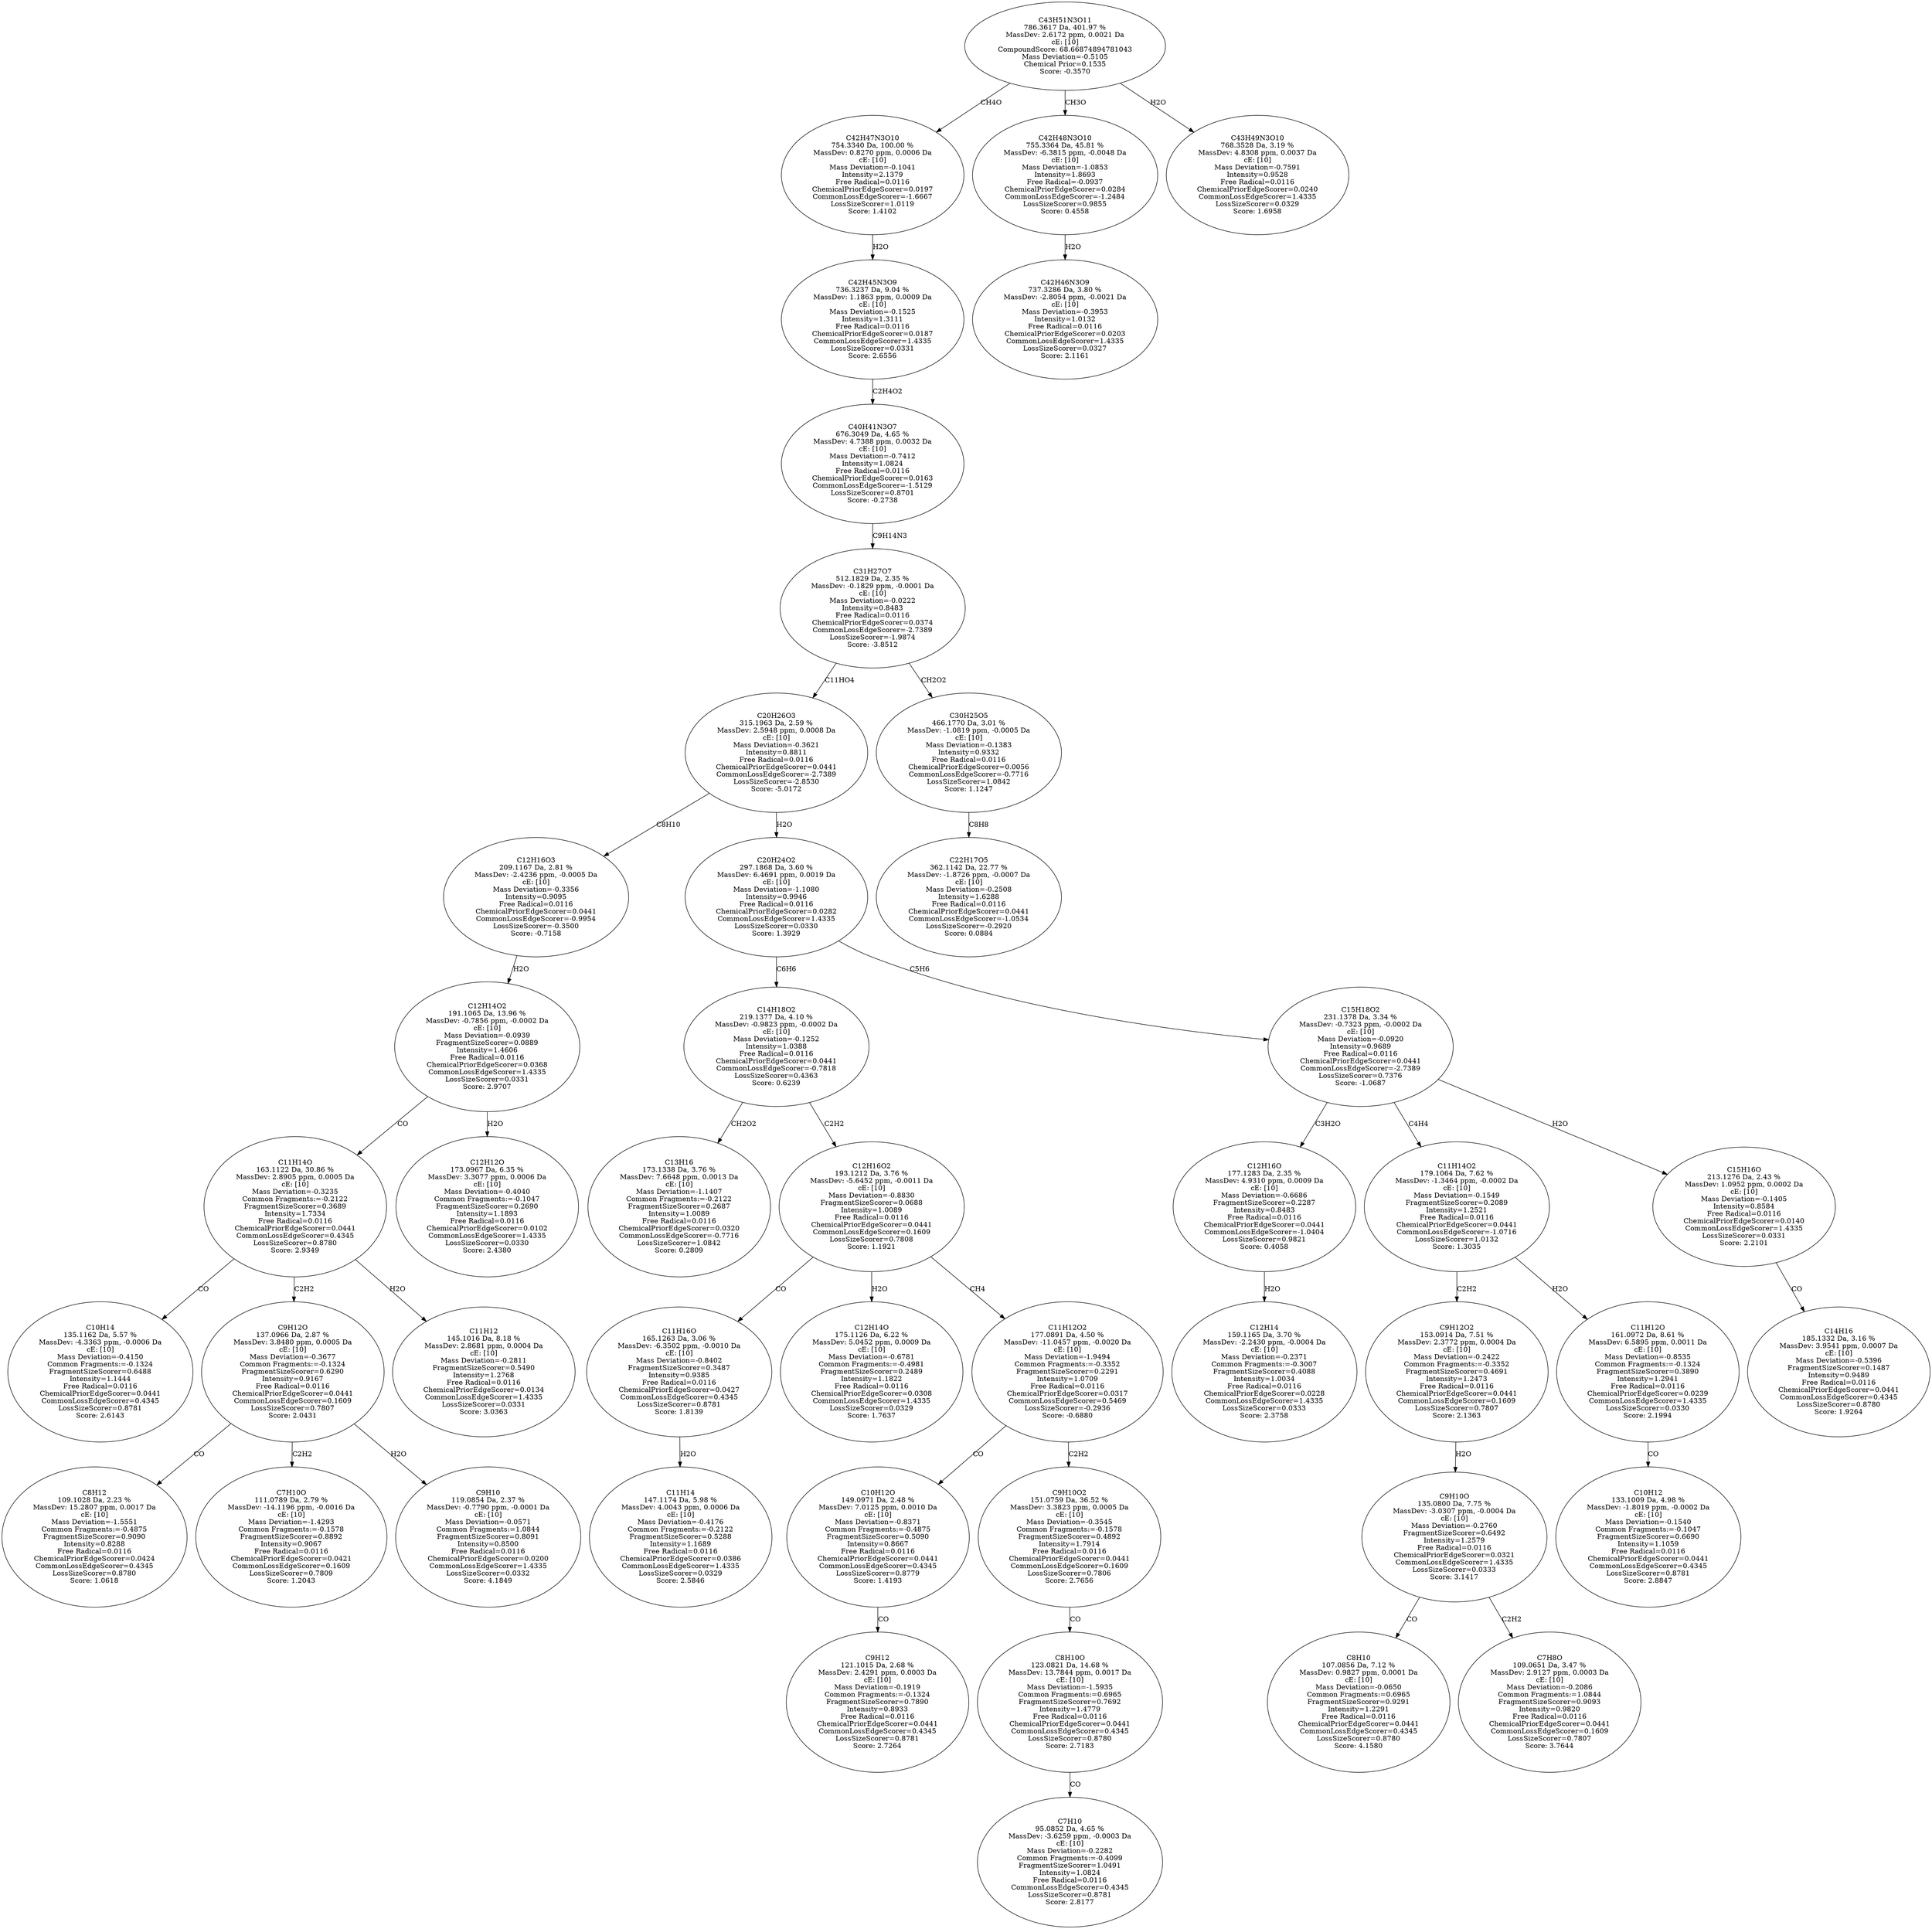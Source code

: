 strict digraph {
v1 [label="C10H14\n135.1162 Da, 5.57 %\nMassDev: -4.3363 ppm, -0.0006 Da\ncE: [10]\nMass Deviation=-0.4150\nCommon Fragments:=-0.1324\nFragmentSizeScorer=0.6488\nIntensity=1.1444\nFree Radical=0.0116\nChemicalPriorEdgeScorer=0.0441\nCommonLossEdgeScorer=0.4345\nLossSizeScorer=0.8781\nScore: 2.6143"];
v2 [label="C8H12\n109.1028 Da, 2.23 %\nMassDev: 15.2807 ppm, 0.0017 Da\ncE: [10]\nMass Deviation=-1.5551\nCommon Fragments:=-0.4875\nFragmentSizeScorer=0.9090\nIntensity=0.8288\nFree Radical=0.0116\nChemicalPriorEdgeScorer=0.0424\nCommonLossEdgeScorer=0.4345\nLossSizeScorer=0.8780\nScore: 1.0618"];
v3 [label="C7H10O\n111.0789 Da, 2.79 %\nMassDev: -14.1196 ppm, -0.0016 Da\ncE: [10]\nMass Deviation=-1.4293\nCommon Fragments:=-0.1578\nFragmentSizeScorer=0.8892\nIntensity=0.9067\nFree Radical=0.0116\nChemicalPriorEdgeScorer=0.0421\nCommonLossEdgeScorer=0.1609\nLossSizeScorer=0.7809\nScore: 1.2043"];
v4 [label="C9H10\n119.0854 Da, 2.37 %\nMassDev: -0.7790 ppm, -0.0001 Da\ncE: [10]\nMass Deviation=-0.0571\nCommon Fragments:=1.0844\nFragmentSizeScorer=0.8091\nIntensity=0.8500\nFree Radical=0.0116\nChemicalPriorEdgeScorer=0.0200\nCommonLossEdgeScorer=1.4335\nLossSizeScorer=0.0332\nScore: 4.1849"];
v5 [label="C9H12O\n137.0966 Da, 2.87 %\nMassDev: 3.8480 ppm, 0.0005 Da\ncE: [10]\nMass Deviation=-0.3677\nCommon Fragments:=-0.1324\nFragmentSizeScorer=0.6290\nIntensity=0.9167\nFree Radical=0.0116\nChemicalPriorEdgeScorer=0.0441\nCommonLossEdgeScorer=0.1609\nLossSizeScorer=0.7807\nScore: 2.0431"];
v6 [label="C11H12\n145.1016 Da, 8.18 %\nMassDev: 2.8681 ppm, 0.0004 Da\ncE: [10]\nMass Deviation=-0.2811\nFragmentSizeScorer=0.5490\nIntensity=1.2768\nFree Radical=0.0116\nChemicalPriorEdgeScorer=0.0134\nCommonLossEdgeScorer=1.4335\nLossSizeScorer=0.0331\nScore: 3.0363"];
v7 [label="C11H14O\n163.1122 Da, 30.86 %\nMassDev: 2.8905 ppm, 0.0005 Da\ncE: [10]\nMass Deviation=-0.3235\nCommon Fragments:=-0.2122\nFragmentSizeScorer=0.3689\nIntensity=1.7334\nFree Radical=0.0116\nChemicalPriorEdgeScorer=0.0441\nCommonLossEdgeScorer=0.4345\nLossSizeScorer=0.8780\nScore: 2.9349"];
v8 [label="C12H12O\n173.0967 Da, 6.35 %\nMassDev: 3.3077 ppm, 0.0006 Da\ncE: [10]\nMass Deviation=-0.4040\nCommon Fragments:=-0.1047\nFragmentSizeScorer=0.2690\nIntensity=1.1893\nFree Radical=0.0116\nChemicalPriorEdgeScorer=0.0102\nCommonLossEdgeScorer=1.4335\nLossSizeScorer=0.0330\nScore: 2.4380"];
v9 [label="C12H14O2\n191.1065 Da, 13.96 %\nMassDev: -0.7856 ppm, -0.0002 Da\ncE: [10]\nMass Deviation=-0.0939\nFragmentSizeScorer=0.0889\nIntensity=1.4606\nFree Radical=0.0116\nChemicalPriorEdgeScorer=0.0368\nCommonLossEdgeScorer=1.4335\nLossSizeScorer=0.0331\nScore: 2.9707"];
v10 [label="C12H16O3\n209.1167 Da, 2.81 %\nMassDev: -2.4236 ppm, -0.0005 Da\ncE: [10]\nMass Deviation=-0.3356\nIntensity=0.9095\nFree Radical=0.0116\nChemicalPriorEdgeScorer=0.0441\nCommonLossEdgeScorer=-0.9954\nLossSizeScorer=-0.3500\nScore: -0.7158"];
v11 [label="C13H16\n173.1338 Da, 3.76 %\nMassDev: 7.6648 ppm, 0.0013 Da\ncE: [10]\nMass Deviation=-1.1407\nCommon Fragments:=-0.2122\nFragmentSizeScorer=0.2687\nIntensity=1.0089\nFree Radical=0.0116\nChemicalPriorEdgeScorer=0.0320\nCommonLossEdgeScorer=-0.7716\nLossSizeScorer=1.0842\nScore: 0.2809"];
v12 [label="C11H14\n147.1174 Da, 5.98 %\nMassDev: 4.0043 ppm, 0.0006 Da\ncE: [10]\nMass Deviation=-0.4176\nCommon Fragments:=-0.2122\nFragmentSizeScorer=0.5288\nIntensity=1.1689\nFree Radical=0.0116\nChemicalPriorEdgeScorer=0.0386\nCommonLossEdgeScorer=1.4335\nLossSizeScorer=0.0329\nScore: 2.5846"];
v13 [label="C11H16O\n165.1263 Da, 3.06 %\nMassDev: -6.3502 ppm, -0.0010 Da\ncE: [10]\nMass Deviation=-0.8402\nFragmentSizeScorer=0.3487\nIntensity=0.9385\nFree Radical=0.0116\nChemicalPriorEdgeScorer=0.0427\nCommonLossEdgeScorer=0.4345\nLossSizeScorer=0.8781\nScore: 1.8139"];
v14 [label="C12H14O\n175.1126 Da, 6.22 %\nMassDev: 5.0452 ppm, 0.0009 Da\ncE: [10]\nMass Deviation=-0.6781\nCommon Fragments:=-0.4981\nFragmentSizeScorer=0.2489\nIntensity=1.1822\nFree Radical=0.0116\nChemicalPriorEdgeScorer=0.0308\nCommonLossEdgeScorer=1.4335\nLossSizeScorer=0.0329\nScore: 1.7637"];
v15 [label="C9H12\n121.1015 Da, 2.68 %\nMassDev: 2.4291 ppm, 0.0003 Da\ncE: [10]\nMass Deviation=-0.1919\nCommon Fragments:=-0.1324\nFragmentSizeScorer=0.7890\nIntensity=0.8933\nFree Radical=0.0116\nChemicalPriorEdgeScorer=0.0441\nCommonLossEdgeScorer=0.4345\nLossSizeScorer=0.8781\nScore: 2.7264"];
v16 [label="C10H12O\n149.0971 Da, 2.48 %\nMassDev: 7.0125 ppm, 0.0010 Da\ncE: [10]\nMass Deviation=-0.8371\nCommon Fragments:=-0.4875\nFragmentSizeScorer=0.5090\nIntensity=0.8667\nFree Radical=0.0116\nChemicalPriorEdgeScorer=0.0441\nCommonLossEdgeScorer=0.4345\nLossSizeScorer=0.8779\nScore: 1.4193"];
v17 [label="C7H10\n95.0852 Da, 4.65 %\nMassDev: -3.6259 ppm, -0.0003 Da\ncE: [10]\nMass Deviation=-0.2282\nCommon Fragments:=-0.4099\nFragmentSizeScorer=1.0491\nIntensity=1.0824\nFree Radical=0.0116\nCommonLossEdgeScorer=0.4345\nLossSizeScorer=0.8781\nScore: 2.8177"];
v18 [label="C8H10O\n123.0821 Da, 14.68 %\nMassDev: 13.7844 ppm, 0.0017 Da\ncE: [10]\nMass Deviation=-1.5935\nCommon Fragments:=0.6965\nFragmentSizeScorer=0.7692\nIntensity=1.4779\nFree Radical=0.0116\nChemicalPriorEdgeScorer=0.0441\nCommonLossEdgeScorer=0.4345\nLossSizeScorer=0.8780\nScore: 2.7183"];
v19 [label="C9H10O2\n151.0759 Da, 36.52 %\nMassDev: 3.3823 ppm, 0.0005 Da\ncE: [10]\nMass Deviation=-0.3545\nCommon Fragments:=-0.1578\nFragmentSizeScorer=0.4892\nIntensity=1.7914\nFree Radical=0.0116\nChemicalPriorEdgeScorer=0.0441\nCommonLossEdgeScorer=0.1609\nLossSizeScorer=0.7806\nScore: 2.7656"];
v20 [label="C11H12O2\n177.0891 Da, 4.50 %\nMassDev: -11.0457 ppm, -0.0020 Da\ncE: [10]\nMass Deviation=-1.9494\nCommon Fragments:=-0.3352\nFragmentSizeScorer=0.2291\nIntensity=1.0709\nFree Radical=0.0116\nChemicalPriorEdgeScorer=0.0317\nCommonLossEdgeScorer=0.5469\nLossSizeScorer=-0.2936\nScore: -0.6880"];
v21 [label="C12H16O2\n193.1212 Da, 3.76 %\nMassDev: -5.6452 ppm, -0.0011 Da\ncE: [10]\nMass Deviation=-0.8830\nFragmentSizeScorer=0.0688\nIntensity=1.0089\nFree Radical=0.0116\nChemicalPriorEdgeScorer=0.0441\nCommonLossEdgeScorer=0.1609\nLossSizeScorer=0.7808\nScore: 1.1921"];
v22 [label="C14H18O2\n219.1377 Da, 4.10 %\nMassDev: -0.9823 ppm, -0.0002 Da\ncE: [10]\nMass Deviation=-0.1252\nIntensity=1.0388\nFree Radical=0.0116\nChemicalPriorEdgeScorer=0.0441\nCommonLossEdgeScorer=-0.7818\nLossSizeScorer=0.4363\nScore: 0.6239"];
v23 [label="C12H14\n159.1165 Da, 3.70 %\nMassDev: -2.2430 ppm, -0.0004 Da\ncE: [10]\nMass Deviation=-0.2371\nCommon Fragments:=-0.3007\nFragmentSizeScorer=0.4088\nIntensity=1.0034\nFree Radical=0.0116\nChemicalPriorEdgeScorer=0.0228\nCommonLossEdgeScorer=1.4335\nLossSizeScorer=0.0333\nScore: 2.3758"];
v24 [label="C12H16O\n177.1283 Da, 2.35 %\nMassDev: 4.9310 ppm, 0.0009 Da\ncE: [10]\nMass Deviation=-0.6686\nFragmentSizeScorer=0.2287\nIntensity=0.8483\nFree Radical=0.0116\nChemicalPriorEdgeScorer=0.0441\nCommonLossEdgeScorer=-1.0404\nLossSizeScorer=0.9821\nScore: 0.4058"];
v25 [label="C8H10\n107.0856 Da, 7.12 %\nMassDev: 0.9827 ppm, 0.0001 Da\ncE: [10]\nMass Deviation=-0.0650\nCommon Fragments:=0.6965\nFragmentSizeScorer=0.9291\nIntensity=1.2291\nFree Radical=0.0116\nChemicalPriorEdgeScorer=0.0441\nCommonLossEdgeScorer=0.4345\nLossSizeScorer=0.8780\nScore: 4.1580"];
v26 [label="C7H8O\n109.0651 Da, 3.47 %\nMassDev: 2.9127 ppm, 0.0003 Da\ncE: [10]\nMass Deviation=-0.2086\nCommon Fragments:=1.0844\nFragmentSizeScorer=0.9093\nIntensity=0.9820\nFree Radical=0.0116\nChemicalPriorEdgeScorer=0.0441\nCommonLossEdgeScorer=0.1609\nLossSizeScorer=0.7807\nScore: 3.7644"];
v27 [label="C9H10O\n135.0800 Da, 7.75 %\nMassDev: -3.0307 ppm, -0.0004 Da\ncE: [10]\nMass Deviation=-0.2760\nFragmentSizeScorer=0.6492\nIntensity=1.2579\nFree Radical=0.0116\nChemicalPriorEdgeScorer=0.0321\nCommonLossEdgeScorer=1.4335\nLossSizeScorer=0.0333\nScore: 3.1417"];
v28 [label="C9H12O2\n153.0914 Da, 7.51 %\nMassDev: 2.3772 ppm, 0.0004 Da\ncE: [10]\nMass Deviation=-0.2422\nCommon Fragments:=-0.3352\nFragmentSizeScorer=0.4691\nIntensity=1.2473\nFree Radical=0.0116\nChemicalPriorEdgeScorer=0.0441\nCommonLossEdgeScorer=0.1609\nLossSizeScorer=0.7807\nScore: 2.1363"];
v29 [label="C10H12\n133.1009 Da, 4.98 %\nMassDev: -1.8019 ppm, -0.0002 Da\ncE: [10]\nMass Deviation=-0.1540\nCommon Fragments:=-0.1047\nFragmentSizeScorer=0.6690\nIntensity=1.1059\nFree Radical=0.0116\nChemicalPriorEdgeScorer=0.0441\nCommonLossEdgeScorer=0.4345\nLossSizeScorer=0.8781\nScore: 2.8847"];
v30 [label="C11H12O\n161.0972 Da, 8.61 %\nMassDev: 6.5895 ppm, 0.0011 Da\ncE: [10]\nMass Deviation=-0.8535\nCommon Fragments:=-0.1324\nFragmentSizeScorer=0.3890\nIntensity=1.2941\nFree Radical=0.0116\nChemicalPriorEdgeScorer=0.0239\nCommonLossEdgeScorer=1.4335\nLossSizeScorer=0.0330\nScore: 2.1994"];
v31 [label="C11H14O2\n179.1064 Da, 7.62 %\nMassDev: -1.3464 ppm, -0.0002 Da\ncE: [10]\nMass Deviation=-0.1549\nFragmentSizeScorer=0.2089\nIntensity=1.2521\nFree Radical=0.0116\nChemicalPriorEdgeScorer=0.0441\nCommonLossEdgeScorer=-1.0716\nLossSizeScorer=1.0132\nScore: 1.3035"];
v32 [label="C14H16\n185.1332 Da, 3.16 %\nMassDev: 3.9541 ppm, 0.0007 Da\ncE: [10]\nMass Deviation=-0.5396\nFragmentSizeScorer=0.1487\nIntensity=0.9489\nFree Radical=0.0116\nChemicalPriorEdgeScorer=0.0441\nCommonLossEdgeScorer=0.4345\nLossSizeScorer=0.8780\nScore: 1.9264"];
v33 [label="C15H16O\n213.1276 Da, 2.43 %\nMassDev: 1.0952 ppm, 0.0002 Da\ncE: [10]\nMass Deviation=-0.1405\nIntensity=0.8584\nFree Radical=0.0116\nChemicalPriorEdgeScorer=0.0140\nCommonLossEdgeScorer=1.4335\nLossSizeScorer=0.0331\nScore: 2.2101"];
v34 [label="C15H18O2\n231.1378 Da, 3.34 %\nMassDev: -0.7323 ppm, -0.0002 Da\ncE: [10]\nMass Deviation=-0.0920\nIntensity=0.9689\nFree Radical=0.0116\nChemicalPriorEdgeScorer=0.0441\nCommonLossEdgeScorer=-2.7389\nLossSizeScorer=0.7376\nScore: -1.0687"];
v35 [label="C20H24O2\n297.1868 Da, 3.60 %\nMassDev: 6.4691 ppm, 0.0019 Da\ncE: [10]\nMass Deviation=-1.1080\nIntensity=0.9946\nFree Radical=0.0116\nChemicalPriorEdgeScorer=0.0282\nCommonLossEdgeScorer=1.4335\nLossSizeScorer=0.0330\nScore: 1.3929"];
v36 [label="C20H26O3\n315.1963 Da, 2.59 %\nMassDev: 2.5948 ppm, 0.0008 Da\ncE: [10]\nMass Deviation=-0.3621\nIntensity=0.8811\nFree Radical=0.0116\nChemicalPriorEdgeScorer=0.0441\nCommonLossEdgeScorer=-2.7389\nLossSizeScorer=-2.8530\nScore: -5.0172"];
v37 [label="C22H17O5\n362.1142 Da, 22.77 %\nMassDev: -1.8726 ppm, -0.0007 Da\ncE: [10]\nMass Deviation=-0.2508\nIntensity=1.6288\nFree Radical=0.0116\nChemicalPriorEdgeScorer=0.0441\nCommonLossEdgeScorer=-1.0534\nLossSizeScorer=-0.2920\nScore: 0.0884"];
v38 [label="C30H25O5\n466.1770 Da, 3.01 %\nMassDev: -1.0819 ppm, -0.0005 Da\ncE: [10]\nMass Deviation=-0.1383\nIntensity=0.9332\nFree Radical=0.0116\nChemicalPriorEdgeScorer=0.0056\nCommonLossEdgeScorer=-0.7716\nLossSizeScorer=1.0842\nScore: 1.1247"];
v39 [label="C31H27O7\n512.1829 Da, 2.35 %\nMassDev: -0.1829 ppm, -0.0001 Da\ncE: [10]\nMass Deviation=-0.0222\nIntensity=0.8483\nFree Radical=0.0116\nChemicalPriorEdgeScorer=0.0374\nCommonLossEdgeScorer=-2.7389\nLossSizeScorer=-1.9874\nScore: -3.8512"];
v40 [label="C40H41N3O7\n676.3049 Da, 4.65 %\nMassDev: 4.7388 ppm, 0.0032 Da\ncE: [10]\nMass Deviation=-0.7412\nIntensity=1.0824\nFree Radical=0.0116\nChemicalPriorEdgeScorer=0.0163\nCommonLossEdgeScorer=-1.5129\nLossSizeScorer=0.8701\nScore: -0.2738"];
v41 [label="C42H45N3O9\n736.3237 Da, 9.04 %\nMassDev: 1.1863 ppm, 0.0009 Da\ncE: [10]\nMass Deviation=-0.1525\nIntensity=1.3111\nFree Radical=0.0116\nChemicalPriorEdgeScorer=0.0187\nCommonLossEdgeScorer=1.4335\nLossSizeScorer=0.0331\nScore: 2.6556"];
v42 [label="C42H47N3O10\n754.3340 Da, 100.00 %\nMassDev: 0.8270 ppm, 0.0006 Da\ncE: [10]\nMass Deviation=-0.1041\nIntensity=2.1379\nFree Radical=0.0116\nChemicalPriorEdgeScorer=0.0197\nCommonLossEdgeScorer=-1.6667\nLossSizeScorer=1.0119\nScore: 1.4102"];
v43 [label="C42H46N3O9\n737.3286 Da, 3.80 %\nMassDev: -2.8054 ppm, -0.0021 Da\ncE: [10]\nMass Deviation=-0.3953\nIntensity=1.0132\nFree Radical=0.0116\nChemicalPriorEdgeScorer=0.0203\nCommonLossEdgeScorer=1.4335\nLossSizeScorer=0.0327\nScore: 2.1161"];
v44 [label="C42H48N3O10\n755.3364 Da, 45.81 %\nMassDev: -6.3815 ppm, -0.0048 Da\ncE: [10]\nMass Deviation=-1.0853\nIntensity=1.8693\nFree Radical=-0.0937\nChemicalPriorEdgeScorer=0.0284\nCommonLossEdgeScorer=-1.2484\nLossSizeScorer=0.9855\nScore: 0.4558"];
v45 [label="C43H49N3O10\n768.3528 Da, 3.19 %\nMassDev: 4.8308 ppm, 0.0037 Da\ncE: [10]\nMass Deviation=-0.7591\nIntensity=0.9528\nFree Radical=0.0116\nChemicalPriorEdgeScorer=0.0240\nCommonLossEdgeScorer=1.4335\nLossSizeScorer=0.0329\nScore: 1.6958"];
v46 [label="C43H51N3O11\n786.3617 Da, 401.97 %\nMassDev: 2.6172 ppm, 0.0021 Da\ncE: [10]\nCompoundScore: 68.66874894781043\nMass Deviation=-0.5105\nChemical Prior=0.1535\nScore: -0.3570"];
v7 -> v1 [label="CO"];
v5 -> v2 [label="CO"];
v5 -> v3 [label="C2H2"];
v5 -> v4 [label="H2O"];
v7 -> v5 [label="C2H2"];
v7 -> v6 [label="H2O"];
v9 -> v7 [label="CO"];
v9 -> v8 [label="H2O"];
v10 -> v9 [label="H2O"];
v36 -> v10 [label="C8H10"];
v22 -> v11 [label="CH2O2"];
v13 -> v12 [label="H2O"];
v21 -> v13 [label="CO"];
v21 -> v14 [label="H2O"];
v16 -> v15 [label="CO"];
v20 -> v16 [label="CO"];
v18 -> v17 [label="CO"];
v19 -> v18 [label="CO"];
v20 -> v19 [label="C2H2"];
v21 -> v20 [label="CH4"];
v22 -> v21 [label="C2H2"];
v35 -> v22 [label="C6H6"];
v24 -> v23 [label="H2O"];
v34 -> v24 [label="C3H2O"];
v27 -> v25 [label="CO"];
v27 -> v26 [label="C2H2"];
v28 -> v27 [label="H2O"];
v31 -> v28 [label="C2H2"];
v30 -> v29 [label="CO"];
v31 -> v30 [label="H2O"];
v34 -> v31 [label="C4H4"];
v33 -> v32 [label="CO"];
v34 -> v33 [label="H2O"];
v35 -> v34 [label="C5H6"];
v36 -> v35 [label="H2O"];
v39 -> v36 [label="C11HO4"];
v38 -> v37 [label="C8H8"];
v39 -> v38 [label="CH2O2"];
v40 -> v39 [label="C9H14N3"];
v41 -> v40 [label="C2H4O2"];
v42 -> v41 [label="H2O"];
v46 -> v42 [label="CH4O"];
v44 -> v43 [label="H2O"];
v46 -> v44 [label="CH3O"];
v46 -> v45 [label="H2O"];
}